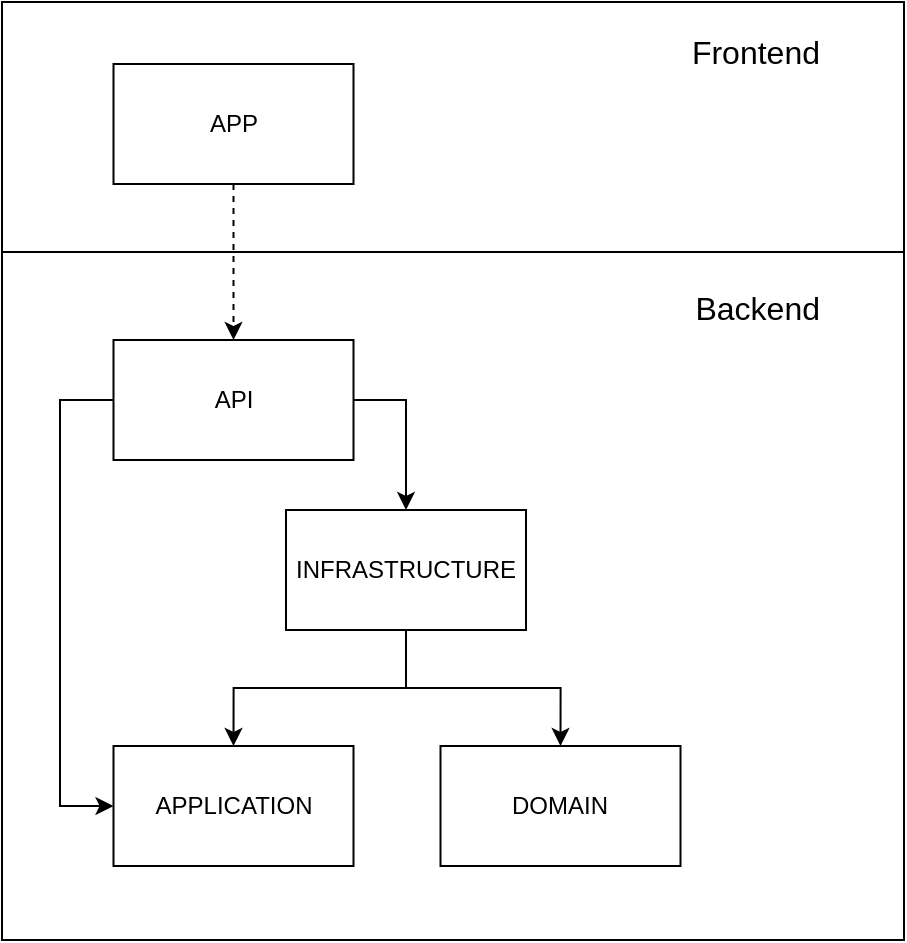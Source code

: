 <mxfile version="21.2.8" type="device">
  <diagram name="Page-1" id="90a13364-a465-7bf4-72fc-28e22215d7a0">
    <mxGraphModel dx="1332" dy="588" grid="0" gridSize="10" guides="1" tooltips="1" connect="1" arrows="1" fold="1" page="1" pageScale="1.5" pageWidth="1169" pageHeight="826" background="none" math="0" shadow="0">
      <root>
        <mxCell id="0" style=";html=1;" />
        <mxCell id="1" style=";html=1;" parent="0" />
        <mxCell id="bi3lSq-Dq2ki6sbz7ZrA-4" value="&lt;font style=&quot;font-size: 16px;&quot;&gt;Frontend&amp;nbsp; &amp;nbsp; &amp;nbsp; &amp;nbsp; &amp;nbsp;&lt;br&gt;&lt;br&gt;&lt;br&gt;&lt;br&gt;&lt;br&gt;&lt;/font&gt;" style="rounded=0;whiteSpace=wrap;html=1;align=right;" vertex="1" parent="1">
          <mxGeometry x="531" y="94" width="451" height="125" as="geometry" />
        </mxCell>
        <mxCell id="bi3lSq-Dq2ki6sbz7ZrA-5" value="&lt;font style=&quot;font-size: 16px;&quot;&gt;Backend&amp;nbsp; &amp;nbsp; &amp;nbsp; &amp;nbsp; &amp;nbsp;&lt;br&gt;&lt;br&gt;&lt;br&gt;&lt;br&gt;&lt;br&gt;&lt;br&gt;&lt;br&gt;&lt;br&gt;&lt;br&gt;&lt;br&gt;&lt;br&gt;&lt;br&gt;&lt;br&gt;&lt;br&gt;&lt;br&gt;&lt;br&gt;&lt;/font&gt;" style="rounded=0;whiteSpace=wrap;html=1;align=right;" vertex="1" parent="1">
          <mxGeometry x="531" y="219" width="451" height="344" as="geometry" />
        </mxCell>
        <mxCell id="5xMvFER_81tlKy8niOjR-1" value="DOMAIN" style="rounded=0;whiteSpace=wrap;html=1;" parent="1" vertex="1">
          <mxGeometry x="750.25" y="466" width="120" height="60" as="geometry" />
        </mxCell>
        <mxCell id="bi3lSq-Dq2ki6sbz7ZrA-15" style="edgeStyle=orthogonalEdgeStyle;rounded=0;orthogonalLoop=1;jettySize=auto;html=1;entryX=0.5;entryY=0;entryDx=0;entryDy=0;" edge="1" parent="1" source="5xMvFER_81tlKy8niOjR-2" target="5xMvFER_81tlKy8niOjR-1">
          <mxGeometry relative="1" as="geometry" />
        </mxCell>
        <mxCell id="bi3lSq-Dq2ki6sbz7ZrA-16" style="edgeStyle=orthogonalEdgeStyle;rounded=0;orthogonalLoop=1;jettySize=auto;html=1;entryX=0.5;entryY=0;entryDx=0;entryDy=0;" edge="1" parent="1" source="5xMvFER_81tlKy8niOjR-2" target="5xMvFER_81tlKy8niOjR-4">
          <mxGeometry relative="1" as="geometry" />
        </mxCell>
        <mxCell id="5xMvFER_81tlKy8niOjR-2" value="INFRASTRUCTURE" style="whiteSpace=wrap;html=1;rounded=0;" parent="1" vertex="1">
          <mxGeometry x="673" y="348" width="120" height="60" as="geometry" />
        </mxCell>
        <mxCell id="5xMvFER_81tlKy8niOjR-4" value="APPLICATION" style="whiteSpace=wrap;html=1;rounded=0;" parent="1" vertex="1">
          <mxGeometry x="586.75" y="466" width="120" height="60" as="geometry" />
        </mxCell>
        <mxCell id="bi3lSq-Dq2ki6sbz7ZrA-13" style="edgeStyle=orthogonalEdgeStyle;rounded=0;orthogonalLoop=1;jettySize=auto;html=1;entryX=0;entryY=0.5;entryDx=0;entryDy=0;exitX=0;exitY=0.5;exitDx=0;exitDy=0;" edge="1" parent="1" source="5xMvFER_81tlKy8niOjR-6" target="5xMvFER_81tlKy8niOjR-4">
          <mxGeometry relative="1" as="geometry">
            <Array as="points">
              <mxPoint x="560" y="293" />
              <mxPoint x="560" y="496" />
            </Array>
          </mxGeometry>
        </mxCell>
        <mxCell id="bi3lSq-Dq2ki6sbz7ZrA-14" style="edgeStyle=orthogonalEdgeStyle;rounded=0;orthogonalLoop=1;jettySize=auto;html=1;entryX=0.5;entryY=0;entryDx=0;entryDy=0;exitX=1;exitY=0.5;exitDx=0;exitDy=0;" edge="1" parent="1" source="5xMvFER_81tlKy8niOjR-6" target="5xMvFER_81tlKy8niOjR-2">
          <mxGeometry relative="1" as="geometry" />
        </mxCell>
        <mxCell id="5xMvFER_81tlKy8niOjR-6" value="API" style="whiteSpace=wrap;html=1;rounded=0;" parent="1" vertex="1">
          <mxGeometry x="586.75" y="263" width="120" height="60" as="geometry" />
        </mxCell>
        <mxCell id="bi3lSq-Dq2ki6sbz7ZrA-17" style="edgeStyle=orthogonalEdgeStyle;rounded=0;orthogonalLoop=1;jettySize=auto;html=1;entryX=0.5;entryY=0;entryDx=0;entryDy=0;dashed=1;" edge="1" parent="1" source="bi3lSq-Dq2ki6sbz7ZrA-12" target="5xMvFER_81tlKy8niOjR-6">
          <mxGeometry relative="1" as="geometry" />
        </mxCell>
        <mxCell id="bi3lSq-Dq2ki6sbz7ZrA-12" value="APP" style="rounded=0;whiteSpace=wrap;html=1;" vertex="1" parent="1">
          <mxGeometry x="586.75" y="125" width="120" height="60" as="geometry" />
        </mxCell>
      </root>
    </mxGraphModel>
  </diagram>
</mxfile>
